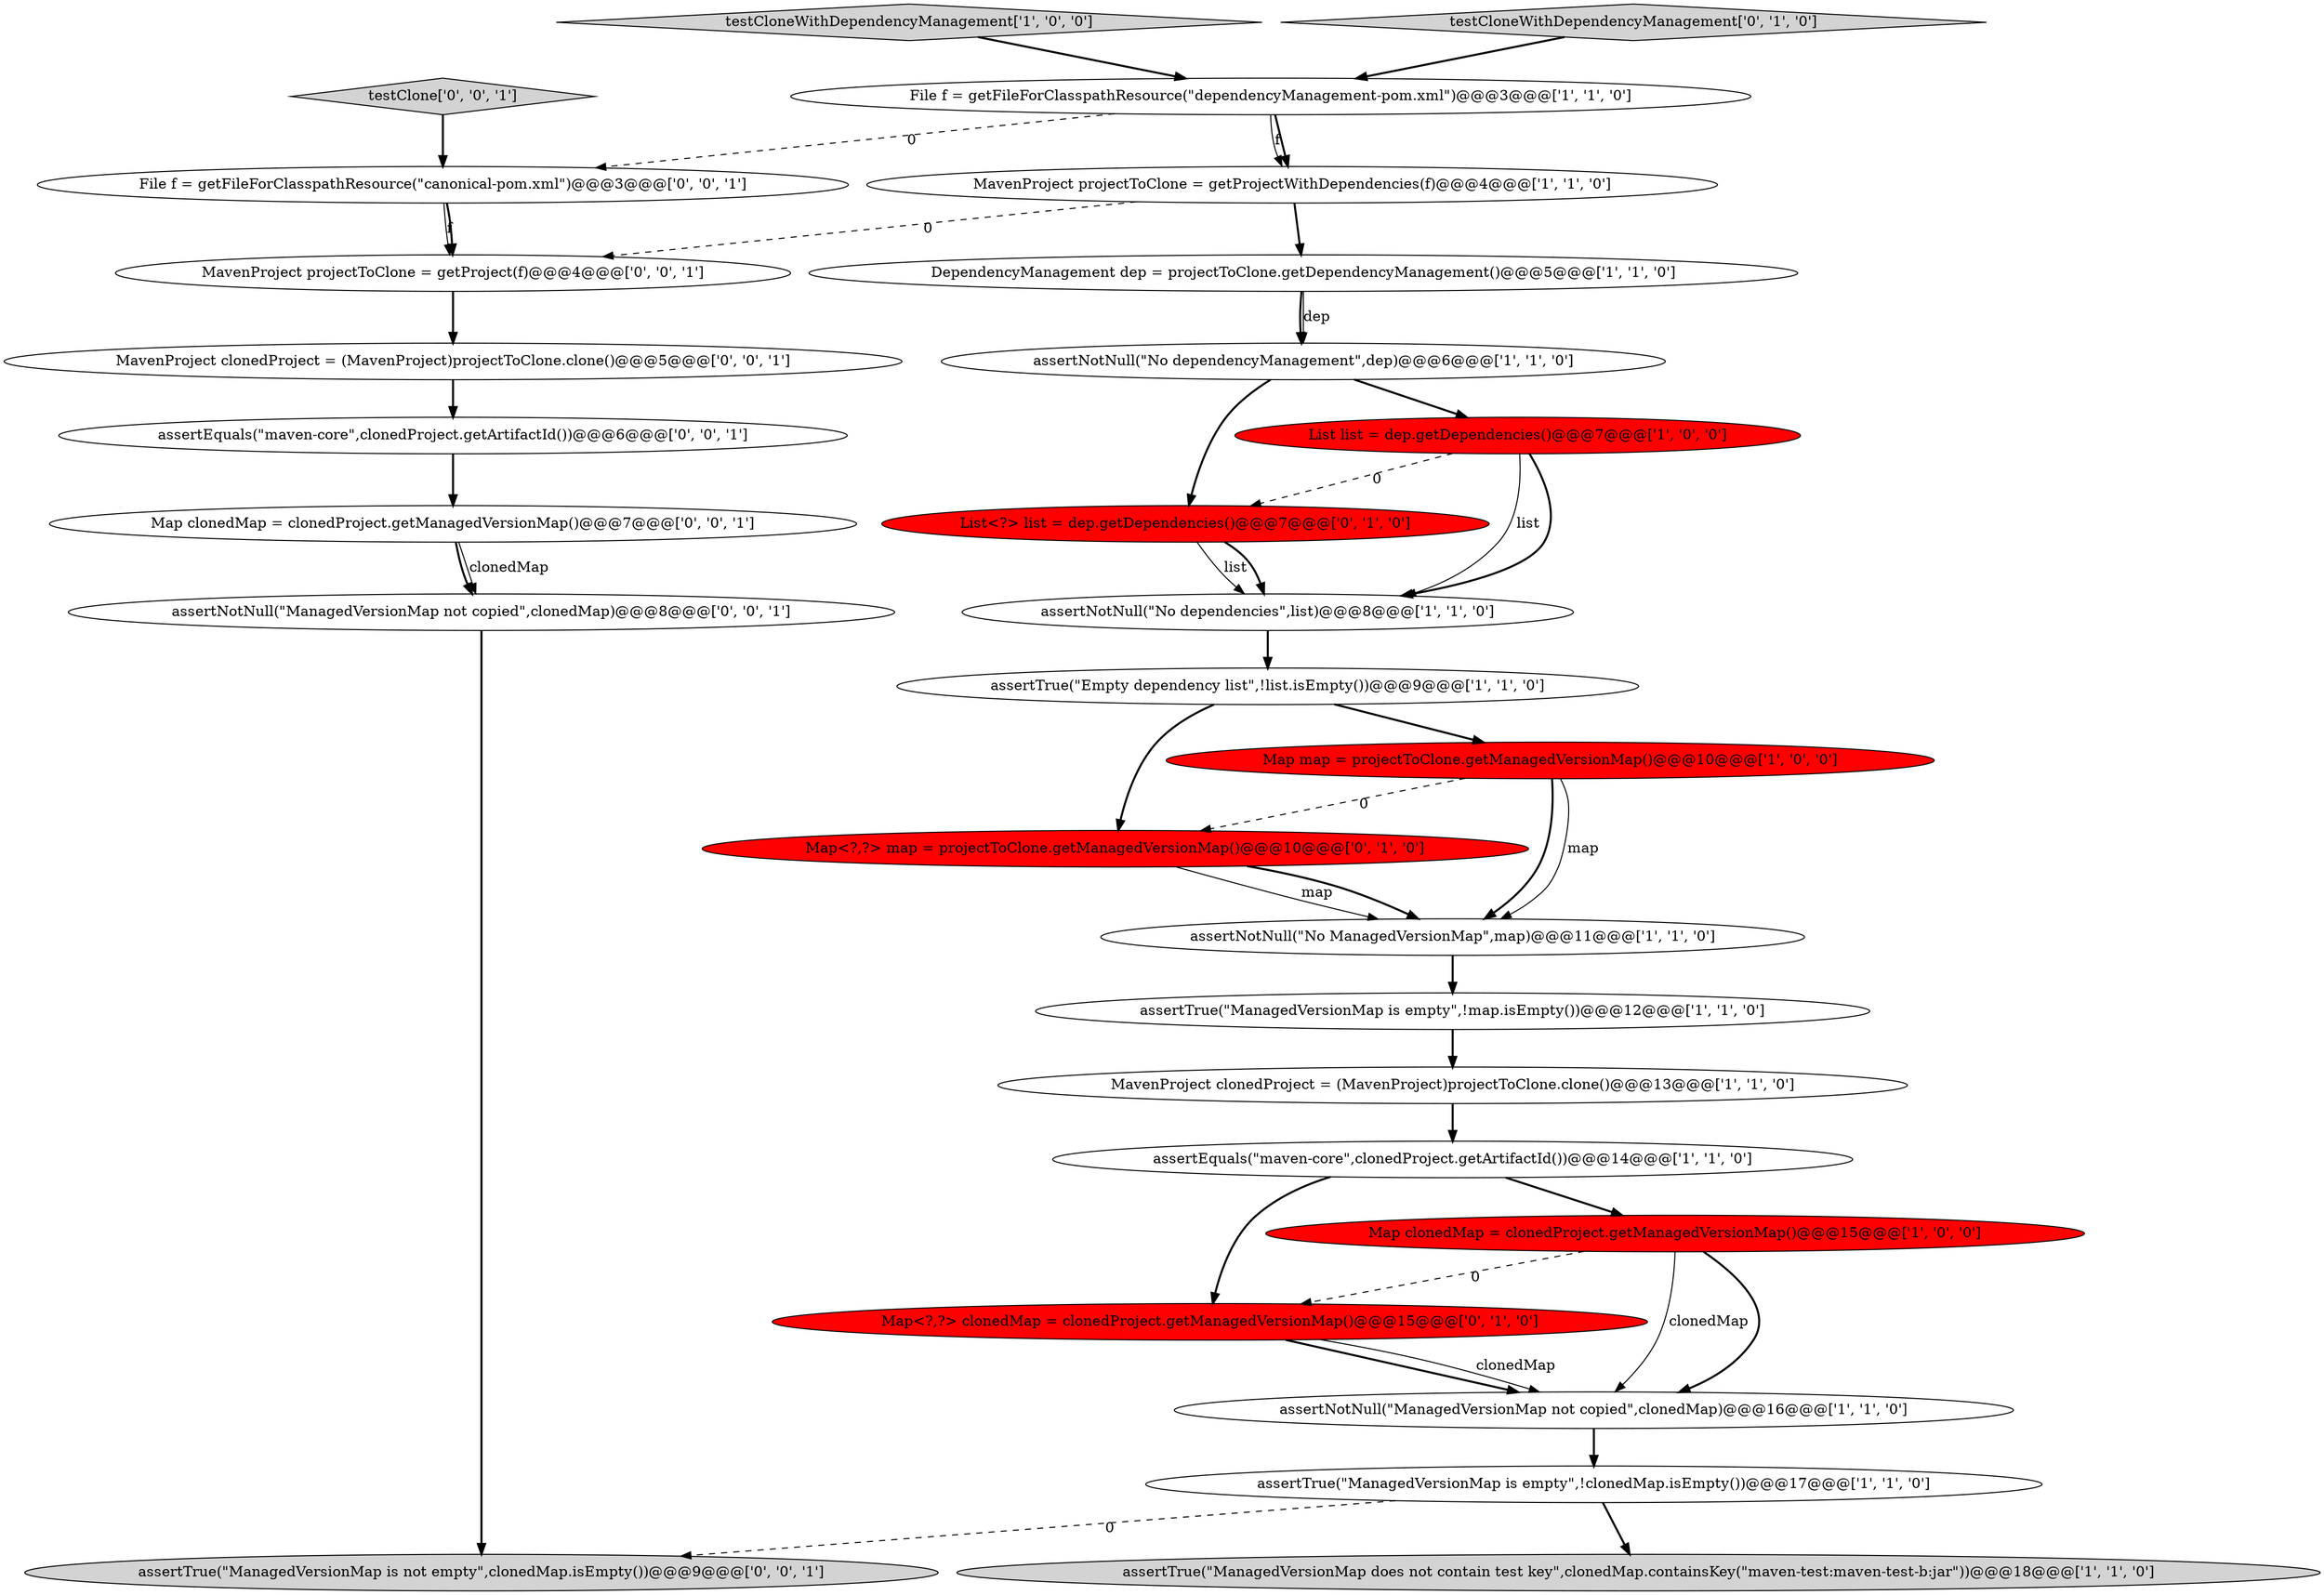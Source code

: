 digraph {
19 [style = filled, label = "Map<?,?> clonedMap = clonedProject.getManagedVersionMap()@@@15@@@['0', '1', '0']", fillcolor = red, shape = ellipse image = "AAA1AAABBB2BBB"];
4 [style = filled, label = "assertTrue(\"ManagedVersionMap does not contain test key\",clonedMap.containsKey(\"maven-test:maven-test-b:jar\"))@@@18@@@['1', '1', '0']", fillcolor = lightgray, shape = ellipse image = "AAA0AAABBB1BBB"];
18 [style = filled, label = "List<?> list = dep.getDependencies()@@@7@@@['0', '1', '0']", fillcolor = red, shape = ellipse image = "AAA1AAABBB2BBB"];
7 [style = filled, label = "MavenProject projectToClone = getProjectWithDependencies(f)@@@4@@@['1', '1', '0']", fillcolor = white, shape = ellipse image = "AAA0AAABBB1BBB"];
0 [style = filled, label = "assertNotNull(\"No dependencyManagement\",dep)@@@6@@@['1', '1', '0']", fillcolor = white, shape = ellipse image = "AAA0AAABBB1BBB"];
9 [style = filled, label = "assertNotNull(\"ManagedVersionMap not copied\",clonedMap)@@@16@@@['1', '1', '0']", fillcolor = white, shape = ellipse image = "AAA0AAABBB1BBB"];
16 [style = filled, label = "assertTrue(\"ManagedVersionMap is empty\",!clonedMap.isEmpty())@@@17@@@['1', '1', '0']", fillcolor = white, shape = ellipse image = "AAA0AAABBB1BBB"];
26 [style = filled, label = "MavenProject projectToClone = getProject(f)@@@4@@@['0', '0', '1']", fillcolor = white, shape = ellipse image = "AAA0AAABBB3BBB"];
14 [style = filled, label = "assertNotNull(\"No ManagedVersionMap\",map)@@@11@@@['1', '1', '0']", fillcolor = white, shape = ellipse image = "AAA0AAABBB1BBB"];
17 [style = filled, label = "Map<?,?> map = projectToClone.getManagedVersionMap()@@@10@@@['0', '1', '0']", fillcolor = red, shape = ellipse image = "AAA1AAABBB2BBB"];
21 [style = filled, label = "assertTrue(\"ManagedVersionMap is not empty\",clonedMap.isEmpty())@@@9@@@['0', '0', '1']", fillcolor = lightgray, shape = ellipse image = "AAA0AAABBB3BBB"];
6 [style = filled, label = "testCloneWithDependencyManagement['1', '0', '0']", fillcolor = lightgray, shape = diamond image = "AAA0AAABBB1BBB"];
23 [style = filled, label = "assertEquals(\"maven-core\",clonedProject.getArtifactId())@@@6@@@['0', '0', '1']", fillcolor = white, shape = ellipse image = "AAA0AAABBB3BBB"];
27 [style = filled, label = "Map clonedMap = clonedProject.getManagedVersionMap()@@@7@@@['0', '0', '1']", fillcolor = white, shape = ellipse image = "AAA0AAABBB3BBB"];
2 [style = filled, label = "File f = getFileForClasspathResource(\"dependencyManagement-pom.xml\")@@@3@@@['1', '1', '0']", fillcolor = white, shape = ellipse image = "AAA0AAABBB1BBB"];
12 [style = filled, label = "assertEquals(\"maven-core\",clonedProject.getArtifactId())@@@14@@@['1', '1', '0']", fillcolor = white, shape = ellipse image = "AAA0AAABBB1BBB"];
13 [style = filled, label = "List list = dep.getDependencies()@@@7@@@['1', '0', '0']", fillcolor = red, shape = ellipse image = "AAA1AAABBB1BBB"];
22 [style = filled, label = "MavenProject clonedProject = (MavenProject)projectToClone.clone()@@@5@@@['0', '0', '1']", fillcolor = white, shape = ellipse image = "AAA0AAABBB3BBB"];
11 [style = filled, label = "Map map = projectToClone.getManagedVersionMap()@@@10@@@['1', '0', '0']", fillcolor = red, shape = ellipse image = "AAA1AAABBB1BBB"];
1 [style = filled, label = "assertTrue(\"Empty dependency list\",!list.isEmpty())@@@9@@@['1', '1', '0']", fillcolor = white, shape = ellipse image = "AAA0AAABBB1BBB"];
20 [style = filled, label = "testCloneWithDependencyManagement['0', '1', '0']", fillcolor = lightgray, shape = diamond image = "AAA0AAABBB2BBB"];
10 [style = filled, label = "DependencyManagement dep = projectToClone.getDependencyManagement()@@@5@@@['1', '1', '0']", fillcolor = white, shape = ellipse image = "AAA0AAABBB1BBB"];
5 [style = filled, label = "assertNotNull(\"No dependencies\",list)@@@8@@@['1', '1', '0']", fillcolor = white, shape = ellipse image = "AAA0AAABBB1BBB"];
28 [style = filled, label = "assertNotNull(\"ManagedVersionMap not copied\",clonedMap)@@@8@@@['0', '0', '1']", fillcolor = white, shape = ellipse image = "AAA0AAABBB3BBB"];
15 [style = filled, label = "assertTrue(\"ManagedVersionMap is empty\",!map.isEmpty())@@@12@@@['1', '1', '0']", fillcolor = white, shape = ellipse image = "AAA0AAABBB1BBB"];
3 [style = filled, label = "MavenProject clonedProject = (MavenProject)projectToClone.clone()@@@13@@@['1', '1', '0']", fillcolor = white, shape = ellipse image = "AAA0AAABBB1BBB"];
25 [style = filled, label = "testClone['0', '0', '1']", fillcolor = lightgray, shape = diamond image = "AAA0AAABBB3BBB"];
24 [style = filled, label = "File f = getFileForClasspathResource(\"canonical-pom.xml\")@@@3@@@['0', '0', '1']", fillcolor = white, shape = ellipse image = "AAA0AAABBB3BBB"];
8 [style = filled, label = "Map clonedMap = clonedProject.getManagedVersionMap()@@@15@@@['1', '0', '0']", fillcolor = red, shape = ellipse image = "AAA1AAABBB1BBB"];
2->7 [style = solid, label="f"];
8->19 [style = dashed, label="0"];
18->5 [style = solid, label="list"];
0->13 [style = bold, label=""];
23->27 [style = bold, label=""];
11->14 [style = bold, label=""];
7->10 [style = bold, label=""];
17->14 [style = solid, label="map"];
24->26 [style = solid, label="f"];
27->28 [style = bold, label=""];
11->17 [style = dashed, label="0"];
8->9 [style = solid, label="clonedMap"];
3->12 [style = bold, label=""];
27->28 [style = solid, label="clonedMap"];
13->5 [style = solid, label="list"];
15->3 [style = bold, label=""];
22->23 [style = bold, label=""];
16->21 [style = dashed, label="0"];
9->16 [style = bold, label=""];
26->22 [style = bold, label=""];
1->11 [style = bold, label=""];
1->17 [style = bold, label=""];
6->2 [style = bold, label=""];
20->2 [style = bold, label=""];
5->1 [style = bold, label=""];
24->26 [style = bold, label=""];
25->24 [style = bold, label=""];
28->21 [style = bold, label=""];
11->14 [style = solid, label="map"];
19->9 [style = bold, label=""];
17->14 [style = bold, label=""];
12->8 [style = bold, label=""];
18->5 [style = bold, label=""];
10->0 [style = bold, label=""];
8->9 [style = bold, label=""];
13->5 [style = bold, label=""];
19->9 [style = solid, label="clonedMap"];
0->18 [style = bold, label=""];
14->15 [style = bold, label=""];
2->7 [style = bold, label=""];
13->18 [style = dashed, label="0"];
16->4 [style = bold, label=""];
12->19 [style = bold, label=""];
2->24 [style = dashed, label="0"];
7->26 [style = dashed, label="0"];
10->0 [style = solid, label="dep"];
}
